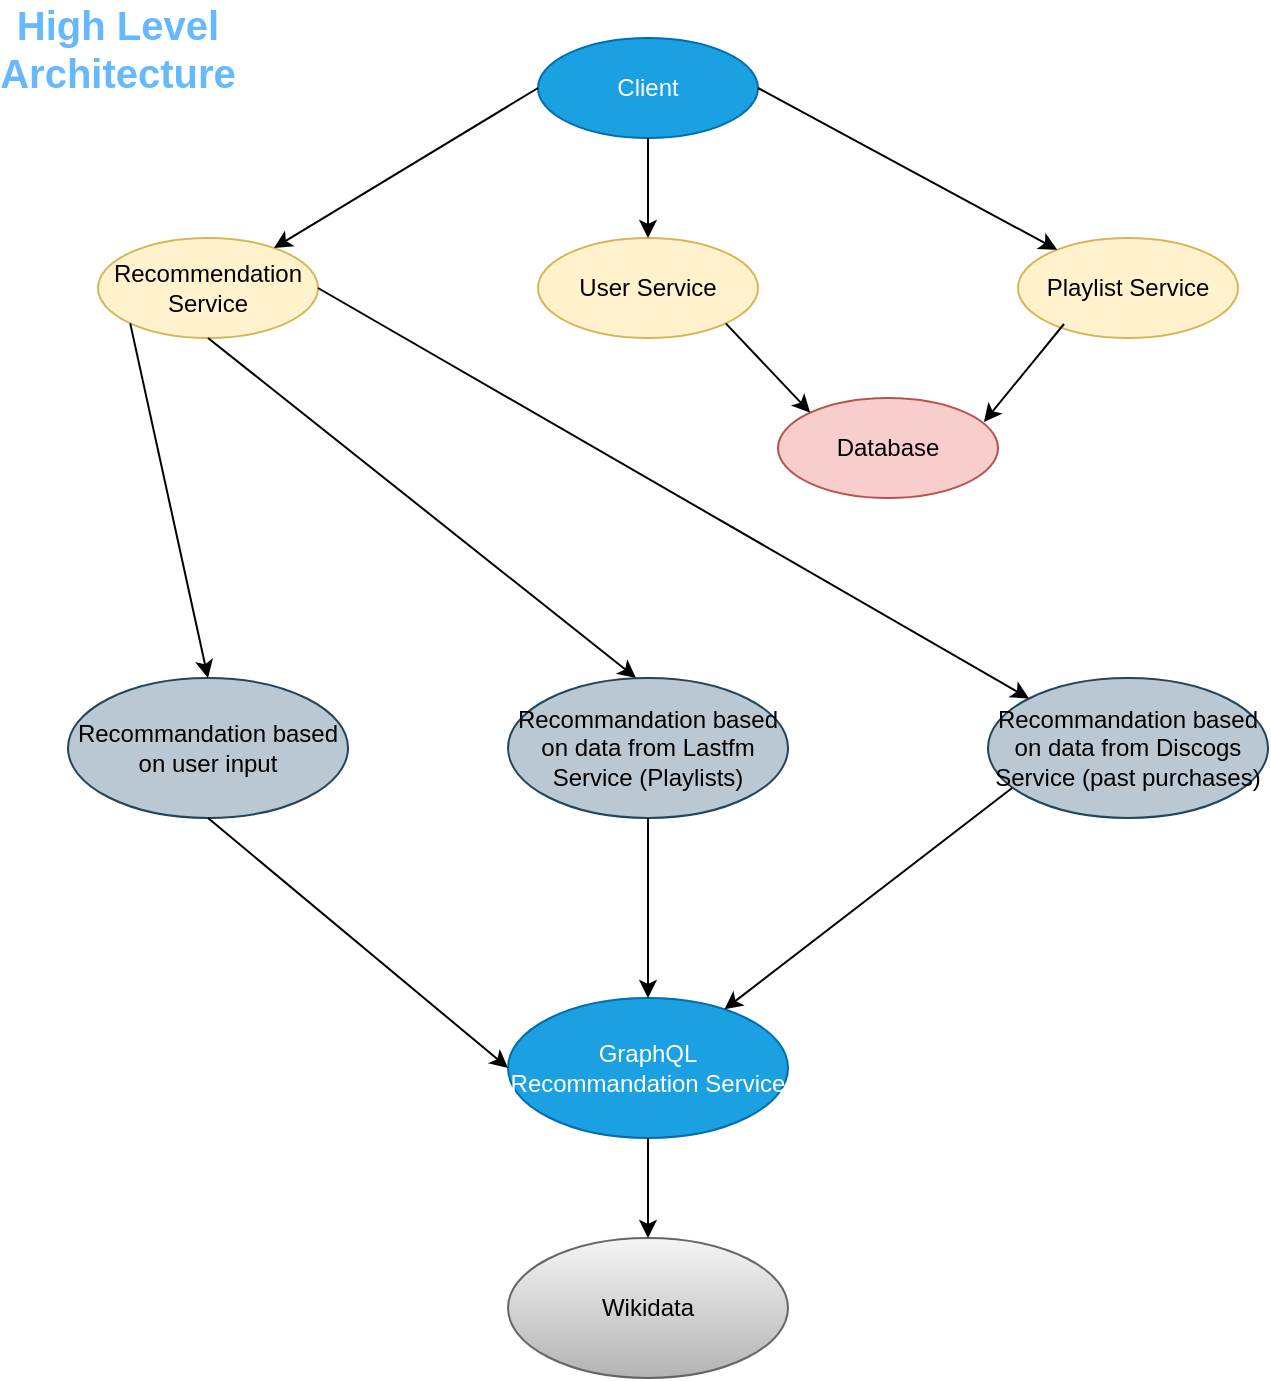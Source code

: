 <mxfile version="22.1.1" type="device">
  <diagram id="w_oU9BuQNGCDid9Nj4G-" name="Page-1">
    <mxGraphModel dx="792" dy="1132" grid="1" gridSize="10" guides="1" tooltips="1" connect="1" arrows="1" fold="1" page="1" pageScale="1" pageWidth="1169" pageHeight="827" math="0" shadow="0">
      <root>
        <mxCell id="0" />
        <mxCell id="1" parent="0" />
        <mxCell id="cPJOP84u_mYPuVlW-0JO-1" value="Client" style="ellipse;whiteSpace=wrap;html=1;fillColor=#1ba1e2;fontColor=#ffffff;strokeColor=#006EAF;" vertex="1" parent="1">
          <mxGeometry x="330" y="40" width="110" height="50" as="geometry" />
        </mxCell>
        <mxCell id="cPJOP84u_mYPuVlW-0JO-2" value="User Service" style="ellipse;whiteSpace=wrap;html=1;fillColor=#fff2cc;strokeColor=#d6b656;" vertex="1" parent="1">
          <mxGeometry x="330" y="140" width="110" height="50" as="geometry" />
        </mxCell>
        <mxCell id="cPJOP84u_mYPuVlW-0JO-3" value="Recommendation Service" style="ellipse;whiteSpace=wrap;html=1;fillColor=#fff2cc;strokeColor=#d6b656;" vertex="1" parent="1">
          <mxGeometry x="110" y="140" width="110" height="50" as="geometry" />
        </mxCell>
        <mxCell id="cPJOP84u_mYPuVlW-0JO-4" value="Playlist Service" style="ellipse;whiteSpace=wrap;html=1;fillColor=#fff2cc;strokeColor=#d6b656;" vertex="1" parent="1">
          <mxGeometry x="570" y="140" width="110" height="50" as="geometry" />
        </mxCell>
        <mxCell id="cPJOP84u_mYPuVlW-0JO-6" value="Database" style="ellipse;whiteSpace=wrap;html=1;fillColor=#f8cecc;strokeColor=#b85450;" vertex="1" parent="1">
          <mxGeometry x="450" y="220" width="110" height="50" as="geometry" />
        </mxCell>
        <mxCell id="cPJOP84u_mYPuVlW-0JO-7" value="" style="endArrow=classic;html=1;rounded=0;exitX=1;exitY=1;exitDx=0;exitDy=0;entryX=0;entryY=0;entryDx=0;entryDy=0;" edge="1" parent="1" source="cPJOP84u_mYPuVlW-0JO-2" target="cPJOP84u_mYPuVlW-0JO-6">
          <mxGeometry width="50" height="50" relative="1" as="geometry">
            <mxPoint x="380" y="400" as="sourcePoint" />
            <mxPoint x="430" y="350" as="targetPoint" />
          </mxGeometry>
        </mxCell>
        <mxCell id="cPJOP84u_mYPuVlW-0JO-8" value="" style="endArrow=classic;html=1;rounded=0;exitX=0.209;exitY=0.86;exitDx=0;exitDy=0;exitPerimeter=0;entryX=0.936;entryY=0.24;entryDx=0;entryDy=0;entryPerimeter=0;" edge="1" parent="1" source="cPJOP84u_mYPuVlW-0JO-4" target="cPJOP84u_mYPuVlW-0JO-6">
          <mxGeometry width="50" height="50" relative="1" as="geometry">
            <mxPoint x="380" y="400" as="sourcePoint" />
            <mxPoint x="430" y="350" as="targetPoint" />
          </mxGeometry>
        </mxCell>
        <mxCell id="cPJOP84u_mYPuVlW-0JO-9" value="" style="endArrow=classic;html=1;rounded=0;exitX=0;exitY=0.5;exitDx=0;exitDy=0;" edge="1" parent="1" source="cPJOP84u_mYPuVlW-0JO-1" target="cPJOP84u_mYPuVlW-0JO-3">
          <mxGeometry width="50" height="50" relative="1" as="geometry">
            <mxPoint x="380" y="400" as="sourcePoint" />
            <mxPoint x="430" y="350" as="targetPoint" />
          </mxGeometry>
        </mxCell>
        <mxCell id="cPJOP84u_mYPuVlW-0JO-10" value="" style="endArrow=classic;html=1;rounded=0;exitX=0.5;exitY=1;exitDx=0;exitDy=0;" edge="1" parent="1" source="cPJOP84u_mYPuVlW-0JO-1" target="cPJOP84u_mYPuVlW-0JO-2">
          <mxGeometry width="50" height="50" relative="1" as="geometry">
            <mxPoint x="380" y="400" as="sourcePoint" />
            <mxPoint x="430" y="350" as="targetPoint" />
          </mxGeometry>
        </mxCell>
        <mxCell id="cPJOP84u_mYPuVlW-0JO-12" value="" style="endArrow=classic;html=1;rounded=0;exitX=1;exitY=0.5;exitDx=0;exitDy=0;" edge="1" parent="1" source="cPJOP84u_mYPuVlW-0JO-1" target="cPJOP84u_mYPuVlW-0JO-4">
          <mxGeometry width="50" height="50" relative="1" as="geometry">
            <mxPoint x="380" y="400" as="sourcePoint" />
            <mxPoint x="430" y="350" as="targetPoint" />
          </mxGeometry>
        </mxCell>
        <mxCell id="cPJOP84u_mYPuVlW-0JO-13" value="Recommandation based on user input" style="ellipse;whiteSpace=wrap;html=1;fillColor=#bac8d3;strokeColor=#23445d;" vertex="1" parent="1">
          <mxGeometry x="95" y="360" width="140" height="70" as="geometry" />
        </mxCell>
        <mxCell id="cPJOP84u_mYPuVlW-0JO-14" value="Recommandation based on data from Lastfm Service (Playlists)" style="ellipse;whiteSpace=wrap;html=1;fillColor=#bac8d3;strokeColor=#23445d;" vertex="1" parent="1">
          <mxGeometry x="315" y="360" width="140" height="70" as="geometry" />
        </mxCell>
        <mxCell id="cPJOP84u_mYPuVlW-0JO-15" value="Recommandation based on data from Discogs Service (past purchases)" style="ellipse;whiteSpace=wrap;html=1;fillColor=#bac8d3;strokeColor=#23445d;" vertex="1" parent="1">
          <mxGeometry x="555" y="360" width="140" height="70" as="geometry" />
        </mxCell>
        <mxCell id="cPJOP84u_mYPuVlW-0JO-16" value="" style="endArrow=classic;html=1;rounded=0;exitX=0;exitY=1;exitDx=0;exitDy=0;entryX=0.5;entryY=0;entryDx=0;entryDy=0;" edge="1" parent="1" source="cPJOP84u_mYPuVlW-0JO-3" target="cPJOP84u_mYPuVlW-0JO-13">
          <mxGeometry width="50" height="50" relative="1" as="geometry">
            <mxPoint x="190.0" y="200.0" as="sourcePoint" />
            <mxPoint x="424.99" y="364.05" as="targetPoint" />
          </mxGeometry>
        </mxCell>
        <mxCell id="cPJOP84u_mYPuVlW-0JO-17" value="" style="endArrow=classic;html=1;rounded=0;exitX=0.5;exitY=1;exitDx=0;exitDy=0;entryX=0.457;entryY=0;entryDx=0;entryDy=0;entryPerimeter=0;" edge="1" parent="1" source="cPJOP84u_mYPuVlW-0JO-3" target="cPJOP84u_mYPuVlW-0JO-14">
          <mxGeometry width="50" height="50" relative="1" as="geometry">
            <mxPoint x="380" y="400" as="sourcePoint" />
            <mxPoint x="430" y="350" as="targetPoint" />
          </mxGeometry>
        </mxCell>
        <mxCell id="cPJOP84u_mYPuVlW-0JO-18" value="" style="endArrow=classic;html=1;rounded=0;exitX=1;exitY=0.5;exitDx=0;exitDy=0;entryX=0;entryY=0;entryDx=0;entryDy=0;" edge="1" parent="1" source="cPJOP84u_mYPuVlW-0JO-3" target="cPJOP84u_mYPuVlW-0JO-15">
          <mxGeometry width="50" height="50" relative="1" as="geometry">
            <mxPoint x="380" y="400" as="sourcePoint" />
            <mxPoint x="430" y="350" as="targetPoint" />
          </mxGeometry>
        </mxCell>
        <mxCell id="cPJOP84u_mYPuVlW-0JO-19" value="GraphQL Recommandation Service" style="ellipse;whiteSpace=wrap;html=1;fillColor=#1ba1e2;fontColor=#ffffff;strokeColor=#006EAF;" vertex="1" parent="1">
          <mxGeometry x="315" y="520" width="140" height="70" as="geometry" />
        </mxCell>
        <mxCell id="cPJOP84u_mYPuVlW-0JO-21" value="Wikidata" style="ellipse;whiteSpace=wrap;html=1;fillColor=#f5f5f5;gradientColor=#b3b3b3;strokeColor=#666666;" vertex="1" parent="1">
          <mxGeometry x="315" y="640" width="140" height="70" as="geometry" />
        </mxCell>
        <mxCell id="cPJOP84u_mYPuVlW-0JO-22" value="" style="endArrow=classic;html=1;rounded=0;exitX=0.5;exitY=1;exitDx=0;exitDy=0;entryX=0;entryY=0.5;entryDx=0;entryDy=0;" edge="1" parent="1" source="cPJOP84u_mYPuVlW-0JO-13" target="cPJOP84u_mYPuVlW-0JO-19">
          <mxGeometry width="50" height="50" relative="1" as="geometry">
            <mxPoint x="380" y="400" as="sourcePoint" />
            <mxPoint x="430" y="350" as="targetPoint" />
          </mxGeometry>
        </mxCell>
        <mxCell id="cPJOP84u_mYPuVlW-0JO-23" value="" style="endArrow=classic;html=1;rounded=0;exitX=0.5;exitY=1;exitDx=0;exitDy=0;entryX=0.5;entryY=0;entryDx=0;entryDy=0;" edge="1" parent="1" source="cPJOP84u_mYPuVlW-0JO-14" target="cPJOP84u_mYPuVlW-0JO-19">
          <mxGeometry width="50" height="50" relative="1" as="geometry">
            <mxPoint x="380" y="400" as="sourcePoint" />
            <mxPoint x="430" y="350" as="targetPoint" />
          </mxGeometry>
        </mxCell>
        <mxCell id="cPJOP84u_mYPuVlW-0JO-24" value="" style="endArrow=classic;html=1;rounded=0;exitX=0.086;exitY=0.786;exitDx=0;exitDy=0;exitPerimeter=0;" edge="1" parent="1" source="cPJOP84u_mYPuVlW-0JO-15" target="cPJOP84u_mYPuVlW-0JO-19">
          <mxGeometry width="50" height="50" relative="1" as="geometry">
            <mxPoint x="380" y="400" as="sourcePoint" />
            <mxPoint x="430" y="350" as="targetPoint" />
          </mxGeometry>
        </mxCell>
        <mxCell id="cPJOP84u_mYPuVlW-0JO-25" value="" style="endArrow=classic;html=1;rounded=0;exitX=0.5;exitY=1;exitDx=0;exitDy=0;entryX=0.5;entryY=0;entryDx=0;entryDy=0;" edge="1" parent="1" source="cPJOP84u_mYPuVlW-0JO-19" target="cPJOP84u_mYPuVlW-0JO-21">
          <mxGeometry width="50" height="50" relative="1" as="geometry">
            <mxPoint x="380" y="400" as="sourcePoint" />
            <mxPoint x="430" y="350" as="targetPoint" />
          </mxGeometry>
        </mxCell>
        <mxCell id="cPJOP84u_mYPuVlW-0JO-26" value="&lt;font color=&quot;#66b8ff&quot; style=&quot;font-size: 20px;&quot;&gt;&lt;b&gt;High Level Architecture&lt;/b&gt;&lt;/font&gt;" style="text;html=1;strokeColor=none;fillColor=none;align=center;verticalAlign=middle;whiteSpace=wrap;rounded=0;" vertex="1" parent="1">
          <mxGeometry x="90" y="30" width="60" height="30" as="geometry" />
        </mxCell>
      </root>
    </mxGraphModel>
  </diagram>
</mxfile>
